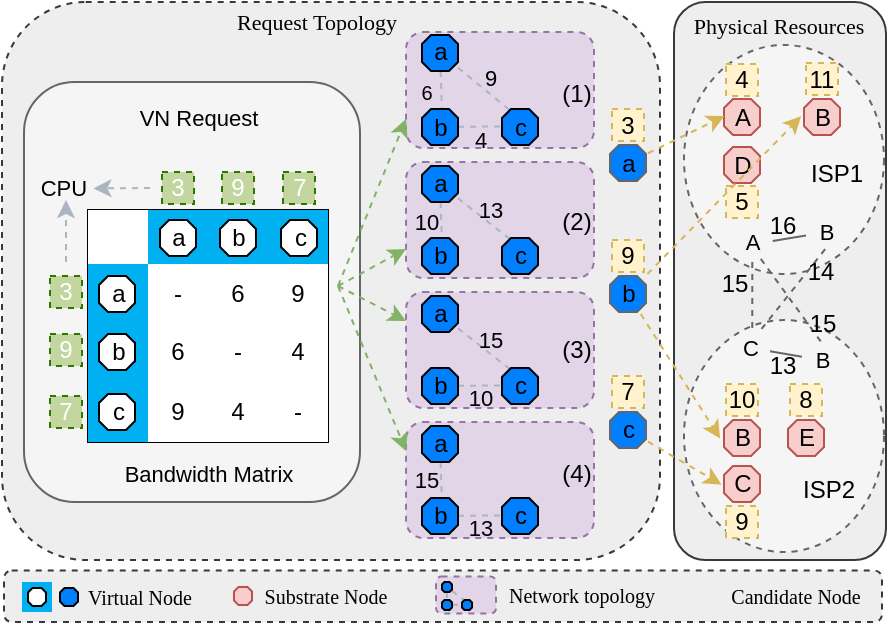 <mxfile>
    <diagram id="WJnVAwbH31ghWJ0-0Aa_" name="Page-1">
        <mxGraphModel dx="737" dy="399" grid="1" gridSize="10" guides="1" tooltips="1" connect="1" arrows="1" fold="1" page="1" pageScale="1" pageWidth="444" pageHeight="312" math="0" shadow="0">
            <root>
                <mxCell id="0"/>
                <mxCell id="1" parent="0"/>
                <mxCell id="98" value="" style="rounded=1;whiteSpace=wrap;html=1;fontFamily=Bahnschrift;fontSize=10;fillColor=#eeeeee;dashed=1;strokeColor=#36393d;" parent="1" vertex="1">
                    <mxGeometry x="2" y="285.24" width="439" height="25.76" as="geometry"/>
                </mxCell>
                <mxCell id="XAXn_dpVB3Lyqn0WU6YM-5" value="" style="rounded=1;whiteSpace=wrap;html=1;sketch=0;fontFamily=Helvetica;fontSize=11;fillColor=#eeeeee;strokeColor=#36393d;shadow=0;glass=0;" parent="1" vertex="1">
                    <mxGeometry x="337" y="1" width="106" height="279" as="geometry"/>
                </mxCell>
                <mxCell id="XAXn_dpVB3Lyqn0WU6YM-4" value="" style="ellipse;whiteSpace=wrap;html=1;rounded=0;dashed=1;sketch=0;fontFamily=Helvetica;fontSize=11;strokeColor=#666666;strokeWidth=1;fillColor=#f5f5f5;fontColor=#333333;" parent="1" vertex="1">
                    <mxGeometry x="342" y="160" width="100" height="116" as="geometry"/>
                </mxCell>
                <mxCell id="CqRwOnlm2M2Rv3KDCL8K-269" value="" style="rounded=1;whiteSpace=wrap;html=1;sketch=0;fontFamily=Helvetica;fontSize=11;dashed=1;fillColor=#eeeeee;strokeColor=#36393d;" parent="1" vertex="1">
                    <mxGeometry x="1" y="1" width="329" height="279" as="geometry"/>
                </mxCell>
                <mxCell id="43" value="" style="rounded=1;whiteSpace=wrap;html=1;dashed=1;fillColor=#e1d5e7;strokeColor=#9673a6;" parent="1" vertex="1">
                    <mxGeometry x="203" y="211" width="94" height="58" as="geometry"/>
                </mxCell>
                <mxCell id="42" value="" style="rounded=1;whiteSpace=wrap;html=1;dashed=1;fillColor=#e1d5e7;strokeColor=#9673a6;" parent="1" vertex="1">
                    <mxGeometry x="203" y="146" width="94" height="58" as="geometry"/>
                </mxCell>
                <mxCell id="41" value="" style="rounded=1;whiteSpace=wrap;html=1;dashed=1;fillColor=#e1d5e7;strokeColor=#9673a6;" parent="1" vertex="1">
                    <mxGeometry x="203" y="81" width="94" height="58" as="geometry"/>
                </mxCell>
                <mxCell id="CqRwOnlm2M2Rv3KDCL8K-288" value="" style="rounded=1;whiteSpace=wrap;html=1;sketch=0;fontFamily=Helvetica;fontSize=11;fillColor=#f5f5f5;strokeColor=#666666;fontColor=#333333;" parent="1" vertex="1">
                    <mxGeometry x="12" y="41" width="168" height="210" as="geometry"/>
                </mxCell>
                <mxCell id="35" value="" style="rounded=1;whiteSpace=wrap;html=1;dashed=1;fillColor=#e1d5e7;strokeColor=#9673a6;" parent="1" vertex="1">
                    <mxGeometry x="203" y="16" width="94" height="58" as="geometry"/>
                </mxCell>
                <mxCell id="CqRwOnlm2M2Rv3KDCL8K-53" value="" style="shape=table;whiteSpace=wrap;startSize=0;container=1;collapsible=0;childLayout=tableLayout;html=1;" parent="1" vertex="1">
                    <mxGeometry x="44" y="105" width="120" height="116" as="geometry"/>
                </mxCell>
                <mxCell id="CqRwOnlm2M2Rv3KDCL8K-89" style="shape=tableRow;horizontal=0;startSize=0;swimlaneHead=0;swimlaneBody=0;top=0;left=0;bottom=0;right=0;collapsible=0;dropTarget=0;fillColor=none;points=[[0,0.5],[1,0.5]];portConstraint=eastwest;" parent="CqRwOnlm2M2Rv3KDCL8K-53" vertex="1">
                    <mxGeometry width="120" height="27" as="geometry"/>
                </mxCell>
                <mxCell id="CqRwOnlm2M2Rv3KDCL8K-90" style="shape=partialRectangle;html=1;whiteSpace=wrap;connectable=0;top=0;left=0;bottom=0;right=0;overflow=hidden;" parent="CqRwOnlm2M2Rv3KDCL8K-89" vertex="1">
                    <mxGeometry width="30" height="27" as="geometry">
                        <mxRectangle width="30" height="27" as="alternateBounds"/>
                    </mxGeometry>
                </mxCell>
                <mxCell id="CqRwOnlm2M2Rv3KDCL8K-91" value="a" style="shape=partialRectangle;html=1;whiteSpace=wrap;connectable=0;top=0;left=0;bottom=0;right=0;overflow=hidden;fillColor=#00B0F0;strokeColor=#006EAF;fontColor=#ffffff;" parent="CqRwOnlm2M2Rv3KDCL8K-89" vertex="1">
                    <mxGeometry x="30" width="30" height="27" as="geometry">
                        <mxRectangle width="30" height="27" as="alternateBounds"/>
                    </mxGeometry>
                </mxCell>
                <mxCell id="CqRwOnlm2M2Rv3KDCL8K-92" value="b" style="shape=partialRectangle;html=1;whiteSpace=wrap;connectable=0;top=0;left=0;bottom=0;right=0;overflow=hidden;fillColor=#00B0F0;strokeColor=#006EAF;fontColor=#ffffff;" parent="CqRwOnlm2M2Rv3KDCL8K-89" vertex="1">
                    <mxGeometry x="60" width="30" height="27" as="geometry">
                        <mxRectangle width="30" height="27" as="alternateBounds"/>
                    </mxGeometry>
                </mxCell>
                <mxCell id="CqRwOnlm2M2Rv3KDCL8K-93" value="c" style="shape=partialRectangle;html=1;whiteSpace=wrap;connectable=0;top=0;left=0;bottom=0;right=0;overflow=hidden;fillColor=#00B0F0;strokeColor=#006EAF;fontColor=#ffffff;" parent="CqRwOnlm2M2Rv3KDCL8K-89" vertex="1">
                    <mxGeometry x="90" width="30" height="27" as="geometry">
                        <mxRectangle width="30" height="27" as="alternateBounds"/>
                    </mxGeometry>
                </mxCell>
                <mxCell id="CqRwOnlm2M2Rv3KDCL8K-54" value="" style="shape=tableRow;horizontal=0;startSize=0;swimlaneHead=0;swimlaneBody=0;top=0;left=0;bottom=0;right=0;collapsible=0;dropTarget=0;fillColor=none;points=[[0,0.5],[1,0.5]];portConstraint=eastwest;" parent="CqRwOnlm2M2Rv3KDCL8K-53" vertex="1">
                    <mxGeometry y="27" width="120" height="29" as="geometry"/>
                </mxCell>
                <mxCell id="CqRwOnlm2M2Rv3KDCL8K-55" value="a" style="shape=partialRectangle;html=1;whiteSpace=wrap;connectable=0;top=0;left=0;bottom=0;right=0;overflow=hidden;fillColor=#00B0F0;strokeColor=#36393d;" parent="CqRwOnlm2M2Rv3KDCL8K-54" vertex="1">
                    <mxGeometry width="30" height="29" as="geometry">
                        <mxRectangle width="30" height="29" as="alternateBounds"/>
                    </mxGeometry>
                </mxCell>
                <mxCell id="CqRwOnlm2M2Rv3KDCL8K-56" value="-" style="shape=partialRectangle;html=1;whiteSpace=wrap;connectable=0;top=0;left=0;bottom=0;right=0;overflow=hidden;" parent="CqRwOnlm2M2Rv3KDCL8K-54" vertex="1">
                    <mxGeometry x="30" width="30" height="29" as="geometry">
                        <mxRectangle width="30" height="29" as="alternateBounds"/>
                    </mxGeometry>
                </mxCell>
                <mxCell id="CqRwOnlm2M2Rv3KDCL8K-66" value="6" style="shape=partialRectangle;html=1;whiteSpace=wrap;connectable=0;top=0;left=0;bottom=0;right=0;overflow=hidden;" parent="CqRwOnlm2M2Rv3KDCL8K-54" vertex="1">
                    <mxGeometry x="60" width="30" height="29" as="geometry">
                        <mxRectangle width="30" height="29" as="alternateBounds"/>
                    </mxGeometry>
                </mxCell>
                <mxCell id="CqRwOnlm2M2Rv3KDCL8K-69" value="9" style="shape=partialRectangle;html=1;whiteSpace=wrap;connectable=0;top=0;left=0;bottom=0;right=0;overflow=hidden;" parent="CqRwOnlm2M2Rv3KDCL8K-54" vertex="1">
                    <mxGeometry x="90" width="30" height="29" as="geometry">
                        <mxRectangle width="30" height="29" as="alternateBounds"/>
                    </mxGeometry>
                </mxCell>
                <mxCell id="CqRwOnlm2M2Rv3KDCL8K-58" value="" style="shape=tableRow;horizontal=0;startSize=0;swimlaneHead=0;swimlaneBody=0;top=0;left=0;bottom=0;right=0;collapsible=0;dropTarget=0;fillColor=none;points=[[0,0.5],[1,0.5]];portConstraint=eastwest;" parent="CqRwOnlm2M2Rv3KDCL8K-53" vertex="1">
                    <mxGeometry y="56" width="120" height="30" as="geometry"/>
                </mxCell>
                <mxCell id="CqRwOnlm2M2Rv3KDCL8K-59" value="b" style="shape=partialRectangle;html=1;whiteSpace=wrap;connectable=0;top=0;left=0;bottom=0;right=0;overflow=hidden;fillColor=#00B0F0;strokeColor=#36393d;" parent="CqRwOnlm2M2Rv3KDCL8K-58" vertex="1">
                    <mxGeometry width="30" height="30" as="geometry">
                        <mxRectangle width="30" height="30" as="alternateBounds"/>
                    </mxGeometry>
                </mxCell>
                <mxCell id="CqRwOnlm2M2Rv3KDCL8K-60" value="6" style="shape=partialRectangle;html=1;whiteSpace=wrap;connectable=0;top=0;left=0;bottom=0;right=0;overflow=hidden;" parent="CqRwOnlm2M2Rv3KDCL8K-58" vertex="1">
                    <mxGeometry x="30" width="30" height="30" as="geometry">
                        <mxRectangle width="30" height="30" as="alternateBounds"/>
                    </mxGeometry>
                </mxCell>
                <mxCell id="CqRwOnlm2M2Rv3KDCL8K-67" value="-" style="shape=partialRectangle;html=1;whiteSpace=wrap;connectable=0;top=0;left=0;bottom=0;right=0;overflow=hidden;" parent="CqRwOnlm2M2Rv3KDCL8K-58" vertex="1">
                    <mxGeometry x="60" width="30" height="30" as="geometry">
                        <mxRectangle width="30" height="30" as="alternateBounds"/>
                    </mxGeometry>
                </mxCell>
                <mxCell id="CqRwOnlm2M2Rv3KDCL8K-70" value="4" style="shape=partialRectangle;html=1;whiteSpace=wrap;connectable=0;top=0;left=0;bottom=0;right=0;overflow=hidden;" parent="CqRwOnlm2M2Rv3KDCL8K-58" vertex="1">
                    <mxGeometry x="90" width="30" height="30" as="geometry">
                        <mxRectangle width="30" height="30" as="alternateBounds"/>
                    </mxGeometry>
                </mxCell>
                <mxCell id="CqRwOnlm2M2Rv3KDCL8K-75" style="shape=tableRow;horizontal=0;startSize=0;swimlaneHead=0;swimlaneBody=0;top=0;left=0;bottom=0;right=0;collapsible=0;dropTarget=0;fillColor=none;points=[[0,0.5],[1,0.5]];portConstraint=eastwest;" parent="CqRwOnlm2M2Rv3KDCL8K-53" vertex="1">
                    <mxGeometry y="86" width="120" height="30" as="geometry"/>
                </mxCell>
                <mxCell id="CqRwOnlm2M2Rv3KDCL8K-76" value="c" style="shape=partialRectangle;html=1;whiteSpace=wrap;connectable=0;top=0;left=0;bottom=0;right=0;overflow=hidden;fillColor=#00B0F0;strokeColor=#36393d;" parent="CqRwOnlm2M2Rv3KDCL8K-75" vertex="1">
                    <mxGeometry width="30" height="30" as="geometry">
                        <mxRectangle width="30" height="30" as="alternateBounds"/>
                    </mxGeometry>
                </mxCell>
                <mxCell id="CqRwOnlm2M2Rv3KDCL8K-77" value="9" style="shape=partialRectangle;html=1;whiteSpace=wrap;connectable=0;top=0;left=0;bottom=0;right=0;overflow=hidden;pointerEvents=1;" parent="CqRwOnlm2M2Rv3KDCL8K-75" vertex="1">
                    <mxGeometry x="30" width="30" height="30" as="geometry">
                        <mxRectangle width="30" height="30" as="alternateBounds"/>
                    </mxGeometry>
                </mxCell>
                <mxCell id="CqRwOnlm2M2Rv3KDCL8K-78" value="4" style="shape=partialRectangle;html=1;whiteSpace=wrap;connectable=0;top=0;left=0;bottom=0;right=0;overflow=hidden;" parent="CqRwOnlm2M2Rv3KDCL8K-75" vertex="1">
                    <mxGeometry x="60" width="30" height="30" as="geometry">
                        <mxRectangle width="30" height="30" as="alternateBounds"/>
                    </mxGeometry>
                </mxCell>
                <mxCell id="CqRwOnlm2M2Rv3KDCL8K-79" value="-" style="shape=partialRectangle;html=1;whiteSpace=wrap;connectable=0;top=0;left=0;bottom=0;right=0;overflow=hidden;" parent="CqRwOnlm2M2Rv3KDCL8K-75" vertex="1">
                    <mxGeometry x="90" width="30" height="30" as="geometry">
                        <mxRectangle width="30" height="30" as="alternateBounds"/>
                    </mxGeometry>
                </mxCell>
                <mxCell id="CqRwOnlm2M2Rv3KDCL8K-107" value="" style="endArrow=classic;html=1;sketch=0;rounded=1;strokeColor=#82b366;dashed=1;fillColor=#d5e8d4;entryX=0;entryY=0.75;entryDx=0;entryDy=0;" parent="1" target="35" edge="1">
                    <mxGeometry width="50" height="50" relative="1" as="geometry">
                        <mxPoint x="169" y="143" as="sourcePoint"/>
                        <mxPoint x="198" y="62.5" as="targetPoint"/>
                    </mxGeometry>
                </mxCell>
                <mxCell id="CqRwOnlm2M2Rv3KDCL8K-108" value="" style="endArrow=classic;html=1;sketch=0;rounded=1;strokeColor=#82b366;dashed=1;fillColor=#d5e8d4;entryX=0;entryY=0.25;entryDx=0;entryDy=0;" parent="1" target="42" edge="1">
                    <mxGeometry width="50" height="50" relative="1" as="geometry">
                        <mxPoint x="169" y="143" as="sourcePoint"/>
                        <mxPoint x="198" y="163.5" as="targetPoint"/>
                    </mxGeometry>
                </mxCell>
                <mxCell id="CqRwOnlm2M2Rv3KDCL8K-109" value="" style="endArrow=classic;html=1;sketch=0;rounded=1;strokeColor=#82b366;dashed=1;fillColor=#d5e8d4;entryX=0;entryY=0.25;entryDx=0;entryDy=0;" parent="1" target="43" edge="1">
                    <mxGeometry width="50" height="50" relative="1" as="geometry">
                        <mxPoint x="169" y="143" as="sourcePoint"/>
                        <mxPoint x="203" y="228.5" as="targetPoint"/>
                    </mxGeometry>
                </mxCell>
                <mxCell id="CqRwOnlm2M2Rv3KDCL8K-128" style="edgeStyle=none;rounded=1;sketch=0;orthogonalLoop=1;jettySize=auto;html=1;strokeColor=#ACB5C2;dashed=1;endArrow=none;endFill=0;" parent="1" source="CqRwOnlm2M2Rv3KDCL8K-110" edge="1">
                    <mxGeometry relative="1" as="geometry">
                        <mxPoint x="221" y="55.5" as="targetPoint"/>
                    </mxGeometry>
                </mxCell>
                <mxCell id="CqRwOnlm2M2Rv3KDCL8K-131" style="edgeStyle=none;rounded=1;sketch=0;orthogonalLoop=1;jettySize=auto;html=1;entryX=0.197;entryY=0.014;entryDx=0;entryDy=0;entryPerimeter=0;dashed=1;endArrow=none;endFill=0;strokeColor=#ACB5C2;" parent="1" source="CqRwOnlm2M2Rv3KDCL8K-110" target="CqRwOnlm2M2Rv3KDCL8K-111" edge="1">
                    <mxGeometry relative="1" as="geometry"/>
                </mxCell>
                <mxCell id="CqRwOnlm2M2Rv3KDCL8K-110" value="" style="verticalLabelPosition=bottom;verticalAlign=top;html=1;shape=mxgraph.basic.polygon;polyCoords=[[0.25,0],[0.75,0],[1,0.25],[1,0.75],[0.75,1],[0.25,1],[0,0.75],[0,0.25]];polyline=0;rounded=0;sketch=0;strokeWidth=1;gradientColor=none;fillColor=#007FFF;" parent="1" vertex="1">
                    <mxGeometry x="211" y="17.5" width="18" height="18" as="geometry"/>
                </mxCell>
                <mxCell id="CqRwOnlm2M2Rv3KDCL8K-111" value="" style="verticalLabelPosition=bottom;verticalAlign=top;html=1;shape=mxgraph.basic.polygon;polyCoords=[[0.25,0],[0.75,0],[1,0.25],[1,0.75],[0.75,1],[0.25,1],[0,0.75],[0,0.25]];polyline=0;rounded=0;sketch=0;strokeWidth=1;gradientColor=none;fillColor=#007FFF;" parent="1" vertex="1">
                    <mxGeometry x="251" y="54.5" width="18" height="18" as="geometry"/>
                </mxCell>
                <mxCell id="CqRwOnlm2M2Rv3KDCL8K-129" style="edgeStyle=none;rounded=1;sketch=0;orthogonalLoop=1;jettySize=auto;html=1;entryX=-0.011;entryY=0.483;entryDx=0;entryDy=0;entryPerimeter=0;dashed=1;endArrow=none;endFill=0;strokeColor=#ACB5C2;" parent="1" source="CqRwOnlm2M2Rv3KDCL8K-112" target="CqRwOnlm2M2Rv3KDCL8K-111" edge="1">
                    <mxGeometry relative="1" as="geometry"/>
                </mxCell>
                <mxCell id="CqRwOnlm2M2Rv3KDCL8K-112" value="" style="verticalLabelPosition=bottom;verticalAlign=top;html=1;shape=mxgraph.basic.polygon;polyCoords=[[0.25,0],[0.75,0],[1,0.25],[1,0.75],[0.75,1],[0.25,1],[0,0.75],[0,0.25]];polyline=0;rounded=0;sketch=0;strokeWidth=1;gradientColor=none;fillColor=#007FFF;" parent="1" vertex="1">
                    <mxGeometry x="211" y="54.5" width="18" height="18" as="geometry"/>
                </mxCell>
                <mxCell id="CqRwOnlm2M2Rv3KDCL8K-142" value="" style="endArrow=classic;html=1;sketch=0;rounded=1;strokeColor=#82b366;dashed=1;fillColor=#d5e8d4;entryX=0;entryY=0.75;entryDx=0;entryDy=0;" parent="1" target="41" edge="1">
                    <mxGeometry width="50" height="50" relative="1" as="geometry">
                        <mxPoint x="169" y="143" as="sourcePoint"/>
                        <mxPoint x="198" y="127.5" as="targetPoint"/>
                    </mxGeometry>
                </mxCell>
                <mxCell id="CqRwOnlm2M2Rv3KDCL8K-143" value="(1)" style="text;html=1;align=center;verticalAlign=middle;resizable=0;points=[];autosize=1;strokeColor=none;fillColor=none;" parent="1" vertex="1">
                    <mxGeometry x="273" y="37" width="30" height="20" as="geometry"/>
                </mxCell>
                <mxCell id="CqRwOnlm2M2Rv3KDCL8K-144" value="(2)" style="text;html=1;align=center;verticalAlign=middle;resizable=0;points=[];autosize=1;strokeColor=none;fillColor=none;" parent="1" vertex="1">
                    <mxGeometry x="273" y="101" width="30" height="20" as="geometry"/>
                </mxCell>
                <mxCell id="CqRwOnlm2M2Rv3KDCL8K-145" value="(3)" style="text;html=1;align=center;verticalAlign=middle;resizable=0;points=[];autosize=1;strokeColor=none;fillColor=none;" parent="1" vertex="1">
                    <mxGeometry x="273" y="165" width="30" height="20" as="geometry"/>
                </mxCell>
                <mxCell id="CqRwOnlm2M2Rv3KDCL8K-146" value="(4)" style="text;html=1;align=center;verticalAlign=middle;resizable=0;points=[];autosize=1;strokeColor=none;fillColor=none;" parent="1" vertex="1">
                    <mxGeometry x="273" y="227" width="30" height="20" as="geometry"/>
                </mxCell>
                <mxCell id="CqRwOnlm2M2Rv3KDCL8K-147" value="a" style="text;html=1;align=center;verticalAlign=middle;resizable=0;points=[];autosize=1;strokeColor=none;fillColor=none;strokeWidth=1;" parent="1" vertex="1">
                    <mxGeometry x="210" y="16" width="20" height="20" as="geometry"/>
                </mxCell>
                <mxCell id="CqRwOnlm2M2Rv3KDCL8K-161" value="9" style="text;html=1;align=center;verticalAlign=middle;resizable=0;points=[];autosize=1;strokeColor=none;fillColor=none;fontSize=11;fontFamily=Helvetica;" parent="1" vertex="1">
                    <mxGeometry x="235" y="28.5" width="20" height="20" as="geometry"/>
                </mxCell>
                <mxCell id="CqRwOnlm2M2Rv3KDCL8K-162" value="4" style="text;html=1;align=center;verticalAlign=middle;resizable=0;points=[];autosize=1;strokeColor=none;fillColor=none;fontSize=11;fontFamily=Helvetica;" parent="1" vertex="1">
                    <mxGeometry x="230" y="59.5" width="20" height="20" as="geometry"/>
                </mxCell>
                <mxCell id="CqRwOnlm2M2Rv3KDCL8K-223" style="edgeStyle=none;rounded=1;sketch=0;orthogonalLoop=1;jettySize=auto;html=1;strokeColor=#ACB5C2;dashed=1;endArrow=none;endFill=0;" parent="1" source="CqRwOnlm2M2Rv3KDCL8K-225" edge="1">
                    <mxGeometry relative="1" as="geometry">
                        <mxPoint x="221" y="122" as="targetPoint"/>
                    </mxGeometry>
                </mxCell>
                <mxCell id="CqRwOnlm2M2Rv3KDCL8K-224" style="edgeStyle=none;rounded=1;sketch=0;orthogonalLoop=1;jettySize=auto;html=1;entryX=0.197;entryY=0.014;entryDx=0;entryDy=0;entryPerimeter=0;dashed=1;endArrow=none;endFill=0;strokeColor=#ACB5C2;" parent="1" source="CqRwOnlm2M2Rv3KDCL8K-225" target="CqRwOnlm2M2Rv3KDCL8K-226" edge="1">
                    <mxGeometry relative="1" as="geometry"/>
                </mxCell>
                <mxCell id="CqRwOnlm2M2Rv3KDCL8K-225" value="" style="verticalLabelPosition=bottom;verticalAlign=top;html=1;shape=mxgraph.basic.polygon;polyCoords=[[0.25,0],[0.75,0],[1,0.25],[1,0.75],[0.75,1],[0.25,1],[0,0.75],[0,0.25]];polyline=0;rounded=0;sketch=0;strokeWidth=1;gradientColor=none;fillColor=#007FFF;" parent="1" vertex="1">
                    <mxGeometry x="211" y="83" width="18" height="18" as="geometry"/>
                </mxCell>
                <mxCell id="CqRwOnlm2M2Rv3KDCL8K-226" value="" style="verticalLabelPosition=bottom;verticalAlign=top;html=1;shape=mxgraph.basic.polygon;polyCoords=[[0.25,0],[0.75,0],[1,0.25],[1,0.75],[0.75,1],[0.25,1],[0,0.75],[0,0.25]];polyline=0;rounded=0;sketch=0;strokeWidth=1;gradientColor=none;fillColor=#007FFF;" parent="1" vertex="1">
                    <mxGeometry x="251" y="119" width="18" height="18" as="geometry"/>
                </mxCell>
                <mxCell id="CqRwOnlm2M2Rv3KDCL8K-228" value="" style="verticalLabelPosition=bottom;verticalAlign=top;html=1;shape=mxgraph.basic.polygon;polyCoords=[[0.25,0],[0.75,0],[1,0.25],[1,0.75],[0.75,1],[0.25,1],[0,0.75],[0,0.25]];polyline=0;rounded=0;sketch=0;strokeWidth=1;gradientColor=none;fillColor=#007FFF;" parent="1" vertex="1">
                    <mxGeometry x="211" y="119" width="18" height="18" as="geometry"/>
                </mxCell>
                <mxCell id="CqRwOnlm2M2Rv3KDCL8K-230" value="c" style="text;html=1;align=center;verticalAlign=middle;resizable=0;points=[];autosize=1;strokeColor=none;fillColor=none;" parent="1" vertex="1">
                    <mxGeometry x="250" y="53.5" width="20" height="20" as="geometry"/>
                </mxCell>
                <mxCell id="CqRwOnlm2M2Rv3KDCL8K-231" value="b" style="text;html=1;align=center;verticalAlign=middle;resizable=0;points=[];autosize=1;strokeColor=none;fillColor=none;" parent="1" vertex="1">
                    <mxGeometry x="210" y="53.5" width="20" height="20" as="geometry"/>
                </mxCell>
                <mxCell id="CqRwOnlm2M2Rv3KDCL8K-233" value="13" style="text;html=1;align=center;verticalAlign=middle;resizable=0;points=[];autosize=1;strokeColor=none;fillColor=none;fontSize=11;fontFamily=Helvetica;" parent="1" vertex="1">
                    <mxGeometry x="230" y="95" width="30" height="20" as="geometry"/>
                </mxCell>
                <mxCell id="CqRwOnlm2M2Rv3KDCL8K-236" style="edgeStyle=none;rounded=1;sketch=0;orthogonalLoop=1;jettySize=auto;html=1;entryX=0.197;entryY=0.014;entryDx=0;entryDy=0;entryPerimeter=0;dashed=1;endArrow=none;endFill=0;strokeColor=#ACB5C2;" parent="1" source="CqRwOnlm2M2Rv3KDCL8K-237" target="CqRwOnlm2M2Rv3KDCL8K-238" edge="1">
                    <mxGeometry relative="1" as="geometry"/>
                </mxCell>
                <mxCell id="CqRwOnlm2M2Rv3KDCL8K-237" value="" style="verticalLabelPosition=bottom;verticalAlign=top;html=1;shape=mxgraph.basic.polygon;polyCoords=[[0.25,0],[0.75,0],[1,0.25],[1,0.75],[0.75,1],[0.25,1],[0,0.75],[0,0.25]];polyline=0;rounded=0;sketch=0;strokeWidth=1;gradientColor=none;fillColor=#007FFF;" parent="1" vertex="1">
                    <mxGeometry x="211" y="148" width="18" height="18" as="geometry"/>
                </mxCell>
                <mxCell id="CqRwOnlm2M2Rv3KDCL8K-238" value="" style="verticalLabelPosition=bottom;verticalAlign=top;html=1;shape=mxgraph.basic.polygon;polyCoords=[[0.25,0],[0.75,0],[1,0.25],[1,0.75],[0.75,1],[0.25,1],[0,0.75],[0,0.25]];polyline=0;rounded=0;sketch=0;strokeWidth=1;gradientColor=none;fillColor=#007FFF;" parent="1" vertex="1">
                    <mxGeometry x="251" y="184" width="18" height="18" as="geometry"/>
                </mxCell>
                <mxCell id="CqRwOnlm2M2Rv3KDCL8K-239" style="edgeStyle=none;rounded=1;sketch=0;orthogonalLoop=1;jettySize=auto;html=1;entryX=-0.011;entryY=0.483;entryDx=0;entryDy=0;entryPerimeter=0;dashed=1;endArrow=none;endFill=0;strokeColor=#ACB5C2;" parent="1" source="CqRwOnlm2M2Rv3KDCL8K-240" target="CqRwOnlm2M2Rv3KDCL8K-238" edge="1">
                    <mxGeometry relative="1" as="geometry"/>
                </mxCell>
                <mxCell id="CqRwOnlm2M2Rv3KDCL8K-240" value="" style="verticalLabelPosition=bottom;verticalAlign=top;html=1;shape=mxgraph.basic.polygon;polyCoords=[[0.25,0],[0.75,0],[1,0.25],[1,0.75],[0.75,1],[0.25,1],[0,0.75],[0,0.25]];polyline=0;rounded=0;sketch=0;strokeWidth=1;gradientColor=none;fillColor=#007FFF;" parent="1" vertex="1">
                    <mxGeometry x="211" y="184" width="18" height="18" as="geometry"/>
                </mxCell>
                <mxCell id="CqRwOnlm2M2Rv3KDCL8K-245" value="15" style="text;html=1;align=center;verticalAlign=middle;resizable=0;points=[];autosize=1;strokeColor=none;fillColor=none;fontSize=11;fontFamily=Helvetica;" parent="1" vertex="1">
                    <mxGeometry x="230" y="160" width="30" height="20" as="geometry"/>
                </mxCell>
                <mxCell id="CqRwOnlm2M2Rv3KDCL8K-246" value="10" style="text;html=1;align=center;verticalAlign=middle;resizable=0;points=[];autosize=1;strokeColor=none;fillColor=none;fontSize=11;fontFamily=Helvetica;" parent="1" vertex="1">
                    <mxGeometry x="225" y="189" width="30" height="20" as="geometry"/>
                </mxCell>
                <mxCell id="CqRwOnlm2M2Rv3KDCL8K-247" style="edgeStyle=none;rounded=1;sketch=0;orthogonalLoop=1;jettySize=auto;html=1;strokeColor=#ACB5C2;dashed=1;endArrow=none;endFill=0;" parent="1" source="CqRwOnlm2M2Rv3KDCL8K-249" edge="1">
                    <mxGeometry relative="1" as="geometry">
                        <mxPoint x="221" y="252.0" as="targetPoint"/>
                    </mxGeometry>
                </mxCell>
                <mxCell id="CqRwOnlm2M2Rv3KDCL8K-249" value="" style="verticalLabelPosition=bottom;verticalAlign=top;html=1;shape=mxgraph.basic.polygon;polyCoords=[[0.25,0],[0.75,0],[1,0.25],[1,0.75],[0.75,1],[0.25,1],[0,0.75],[0,0.25]];polyline=0;rounded=0;sketch=0;strokeWidth=1;gradientColor=none;fillColor=#007FFF;" parent="1" vertex="1">
                    <mxGeometry x="211" y="213" width="18" height="18" as="geometry"/>
                </mxCell>
                <mxCell id="CqRwOnlm2M2Rv3KDCL8K-250" value="" style="verticalLabelPosition=bottom;verticalAlign=top;html=1;shape=mxgraph.basic.polygon;polyCoords=[[0.25,0],[0.75,0],[1,0.25],[1,0.75],[0.75,1],[0.25,1],[0,0.75],[0,0.25]];polyline=0;rounded=0;sketch=0;strokeWidth=1;gradientColor=none;fillColor=#007FFF;" parent="1" vertex="1">
                    <mxGeometry x="251" y="249" width="18" height="18" as="geometry"/>
                </mxCell>
                <mxCell id="CqRwOnlm2M2Rv3KDCL8K-251" style="edgeStyle=none;rounded=1;sketch=0;orthogonalLoop=1;jettySize=auto;html=1;entryX=-0.011;entryY=0.483;entryDx=0;entryDy=0;entryPerimeter=0;dashed=1;endArrow=none;endFill=0;strokeColor=#ACB5C2;" parent="1" source="CqRwOnlm2M2Rv3KDCL8K-252" target="CqRwOnlm2M2Rv3KDCL8K-250" edge="1">
                    <mxGeometry relative="1" as="geometry"/>
                </mxCell>
                <mxCell id="CqRwOnlm2M2Rv3KDCL8K-252" value="" style="verticalLabelPosition=bottom;verticalAlign=top;html=1;shape=mxgraph.basic.polygon;polyCoords=[[0.25,0],[0.75,0],[1,0.25],[1,0.75],[0.75,1],[0.25,1],[0,0.75],[0,0.25]];polyline=0;rounded=0;sketch=0;strokeWidth=1;gradientColor=none;fillColor=#007FFF;" parent="1" vertex="1">
                    <mxGeometry x="211" y="249" width="18" height="18" as="geometry"/>
                </mxCell>
                <mxCell id="CqRwOnlm2M2Rv3KDCL8K-257" value="15" style="text;html=1;align=center;verticalAlign=middle;resizable=0;points=[];autosize=1;strokeColor=none;fillColor=none;fontSize=11;fontFamily=Helvetica;" parent="1" vertex="1">
                    <mxGeometry x="198" y="230" width="30" height="20" as="geometry"/>
                </mxCell>
                <mxCell id="CqRwOnlm2M2Rv3KDCL8K-258" value="13" style="text;html=1;align=center;verticalAlign=middle;resizable=0;points=[];autosize=1;strokeColor=none;fillColor=none;fontSize=11;fontFamily=Helvetica;" parent="1" vertex="1">
                    <mxGeometry x="225" y="254" width="30" height="20" as="geometry"/>
                </mxCell>
                <mxCell id="CqRwOnlm2M2Rv3KDCL8K-260" value="" style="verticalLabelPosition=bottom;verticalAlign=top;html=1;shape=mxgraph.basic.polygon;polyCoords=[[0.25,0],[0.75,0],[1,0.25],[1,0.75],[0.75,1],[0.25,1],[0,0.75],[0,0.25]];polyline=0;rounded=0;sketch=0;fillColor=#007FFF;gradientColor=none;strokeColor=#666666;" parent="1" vertex="1">
                    <mxGeometry x="305" y="72.5" width="18" height="18" as="geometry"/>
                </mxCell>
                <mxCell id="CqRwOnlm2M2Rv3KDCL8K-261" value="" style="verticalLabelPosition=bottom;verticalAlign=top;html=1;shape=mxgraph.basic.polygon;polyCoords=[[0.25,0],[0.75,0],[1,0.25],[1,0.75],[0.75,1],[0.25,1],[0,0.75],[0,0.25]];polyline=0;rounded=0;sketch=0;fillColor=#007FFF;gradientColor=none;strokeColor=#666666;" parent="1" vertex="1">
                    <mxGeometry x="305" y="138" width="18" height="18" as="geometry"/>
                </mxCell>
                <mxCell id="CqRwOnlm2M2Rv3KDCL8K-262" value="" style="verticalLabelPosition=bottom;verticalAlign=top;html=1;shape=mxgraph.basic.polygon;polyCoords=[[0.25,0],[0.75,0],[1,0.25],[1,0.75],[0.75,1],[0.25,1],[0,0.75],[0,0.25]];polyline=0;rounded=0;sketch=0;fillColor=#007FFF;gradientColor=none;strokeColor=#666666;" parent="1" vertex="1">
                    <mxGeometry x="305" y="206" width="18" height="18" as="geometry"/>
                </mxCell>
                <mxCell id="CqRwOnlm2M2Rv3KDCL8K-264" value="a" style="text;html=1;align=center;verticalAlign=middle;resizable=0;points=[];autosize=1;strokeColor=none;fillColor=none;" parent="1" vertex="1">
                    <mxGeometry x="304" y="71.5" width="20" height="20" as="geometry"/>
                </mxCell>
                <mxCell id="XAXn_dpVB3Lyqn0WU6YM-12" style="edgeStyle=none;rounded=0;orthogonalLoop=1;jettySize=auto;html=1;entryX=-0.012;entryY=0.514;entryDx=0;entryDy=0;entryPerimeter=0;dashed=1;fillColor=#fff2cc;strokeColor=#d6b656;" parent="1" source="CqRwOnlm2M2Rv3KDCL8K-265" target="CqRwOnlm2M2Rv3KDCL8K-326" edge="1">
                    <mxGeometry relative="1" as="geometry"/>
                </mxCell>
                <mxCell id="CqRwOnlm2M2Rv3KDCL8K-265" value="c" style="text;html=1;align=center;verticalAlign=middle;resizable=0;points=[];autosize=1;strokeColor=none;fillColor=none;" parent="1" vertex="1">
                    <mxGeometry x="304" y="205" width="20" height="20" as="geometry"/>
                </mxCell>
                <mxCell id="XAXn_dpVB3Lyqn0WU6YM-18" style="edgeStyle=none;rounded=0;orthogonalLoop=1;jettySize=auto;html=1;entryX=-0.046;entryY=0.515;entryDx=0;entryDy=0;entryPerimeter=0;endArrow=classic;endFill=1;fillColor=#fff2cc;strokeColor=#d6b656;dashed=1;" parent="1" source="CqRwOnlm2M2Rv3KDCL8K-266" target="CqRwOnlm2M2Rv3KDCL8K-322" edge="1">
                    <mxGeometry relative="1" as="geometry"/>
                </mxCell>
                <mxCell id="CqRwOnlm2M2Rv3KDCL8K-266" value="b" style="text;html=1;align=center;verticalAlign=middle;resizable=0;points=[];autosize=1;strokeColor=none;fillColor=none;" parent="1" vertex="1">
                    <mxGeometry x="304" y="137" width="20" height="20" as="geometry"/>
                </mxCell>
                <mxCell id="CqRwOnlm2M2Rv3KDCL8K-289" value="VN Request" style="text;html=1;align=center;verticalAlign=middle;resizable=0;points=[];autosize=1;strokeColor=none;fillColor=none;fontSize=11;fontFamily=Helvetica;" parent="1" vertex="1">
                    <mxGeometry x="59" y="48.5" width="80" height="20" as="geometry"/>
                </mxCell>
                <mxCell id="CqRwOnlm2M2Rv3KDCL8K-290" value="Bandwidth Matrix" style="text;html=1;align=center;verticalAlign=middle;resizable=0;points=[];autosize=1;strokeColor=none;fillColor=none;fontSize=11;fontFamily=Helvetica;" parent="1" vertex="1">
                    <mxGeometry x="48.5" y="227" width="110" height="20" as="geometry"/>
                </mxCell>
                <mxCell id="CqRwOnlm2M2Rv3KDCL8K-292" value="Request Topology" style="text;html=1;align=center;verticalAlign=middle;resizable=0;points=[];autosize=1;strokeColor=none;fillColor=none;fontSize=11;fontFamily=Bahnschrift;" parent="1" vertex="1">
                    <mxGeometry x="108" y="1" width="100" height="20" as="geometry"/>
                </mxCell>
                <mxCell id="CqRwOnlm2M2Rv3KDCL8K-293" value="CPU&amp;nbsp;" style="text;html=1;align=center;verticalAlign=middle;resizable=0;points=[];autosize=1;strokeColor=none;fillColor=none;fontSize=11;fontFamily=Helvetica;" parent="1" vertex="1">
                    <mxGeometry x="13" y="84" width="40" height="20" as="geometry"/>
                </mxCell>
                <mxCell id="CqRwOnlm2M2Rv3KDCL8K-294" value="" style="endArrow=classic;html=1;rounded=1;dashed=1;sketch=0;fontFamily=Helvetica;fontSize=11;strokeColor=#ACB5C2;" parent="1" edge="1">
                    <mxGeometry width="50" height="50" relative="1" as="geometry">
                        <mxPoint x="33" y="131" as="sourcePoint"/>
                        <mxPoint x="33" y="100" as="targetPoint"/>
                    </mxGeometry>
                </mxCell>
                <mxCell id="CqRwOnlm2M2Rv3KDCL8K-295" value="" style="endArrow=classic;html=1;rounded=1;dashed=1;sketch=0;fontFamily=Helvetica;fontSize=11;strokeColor=#ACB5C2;exitX=0;exitY=0.5;exitDx=0;exitDy=0;entryX=0.993;entryY=0.46;entryDx=0;entryDy=0;entryPerimeter=0;fillColor=#eeeeee;" parent="1" edge="1">
                    <mxGeometry width="50" height="50" relative="1" as="geometry">
                        <mxPoint x="75.0" y="94.0" as="sourcePoint"/>
                        <mxPoint x="46.72" y="94.2" as="targetPoint"/>
                    </mxGeometry>
                </mxCell>
                <mxCell id="CqRwOnlm2M2Rv3KDCL8K-296" value="10" style="text;html=1;align=center;verticalAlign=middle;resizable=0;points=[];autosize=1;strokeColor=none;fillColor=none;fontSize=11;fontFamily=Helvetica;" parent="1" vertex="1">
                    <mxGeometry x="198" y="101" width="30" height="20" as="geometry"/>
                </mxCell>
                <mxCell id="CqRwOnlm2M2Rv3KDCL8K-301" value="" style="ellipse;whiteSpace=wrap;html=1;rounded=0;dashed=1;sketch=0;fontFamily=Helvetica;fontSize=11;strokeColor=#666666;strokeWidth=1;fillColor=#f5f5f5;fontColor=#333333;" parent="1" vertex="1">
                    <mxGeometry x="342" y="22.5" width="100" height="114.5" as="geometry"/>
                </mxCell>
                <mxCell id="CqRwOnlm2M2Rv3KDCL8K-302" value="" style="shape=image;html=1;verticalAlign=top;verticalLabelPosition=bottom;labelBackgroundColor=#ffffff;imageAspect=0;aspect=fixed;image=https://cdn0.iconfinder.com/data/icons/phosphor-bold-vol-3-1/256/hexagon-duotone-128.png;rounded=0;dashed=1;sketch=0;fontFamily=Helvetica;fontSize=11;strokeColor=default;strokeWidth=1;fillColor=none;gradientColor=none;" parent="1" vertex="1">
                    <mxGeometry x="367" y="113" width="18" height="18" as="geometry"/>
                </mxCell>
                <mxCell id="CqRwOnlm2M2Rv3KDCL8K-303" value="" style="shape=image;html=1;verticalAlign=top;verticalLabelPosition=bottom;labelBackgroundColor=#ffffff;imageAspect=0;aspect=fixed;image=https://cdn0.iconfinder.com/data/icons/phosphor-bold-vol-3-1/256/hexagon-duotone-128.png;rounded=0;dashed=1;sketch=0;fontFamily=Helvetica;fontSize=11;strokeColor=default;strokeWidth=1;fillColor=none;gradientColor=none;" parent="1" vertex="1">
                    <mxGeometry x="404" y="107.5" width="17.5" height="17.5" as="geometry"/>
                </mxCell>
                <mxCell id="CqRwOnlm2M2Rv3KDCL8K-304" value="" style="shape=image;html=1;verticalAlign=top;verticalLabelPosition=bottom;labelBackgroundColor=#ffffff;imageAspect=0;aspect=fixed;image=https://cdn0.iconfinder.com/data/icons/phosphor-bold-vol-3-1/256/hexagon-duotone-128.png;rounded=0;dashed=1;sketch=0;fontFamily=Helvetica;fontSize=11;strokeColor=default;strokeWidth=1;fillColor=none;gradientColor=none;" parent="1" vertex="1">
                    <mxGeometry x="367" y="165" width="18" height="18" as="geometry"/>
                </mxCell>
                <mxCell id="CqRwOnlm2M2Rv3KDCL8K-305" value="" style="shape=image;html=1;verticalAlign=top;verticalLabelPosition=bottom;labelBackgroundColor=#ffffff;imageAspect=0;aspect=fixed;image=https://cdn0.iconfinder.com/data/icons/phosphor-bold-vol-3-1/256/hexagon-duotone-128.png;rounded=0;dashed=1;sketch=0;fontFamily=Helvetica;fontSize=11;strokeColor=default;strokeWidth=1;fillColor=none;gradientColor=none;" parent="1" vertex="1">
                    <mxGeometry x="402" y="171" width="18" height="18" as="geometry"/>
                </mxCell>
                <mxCell id="CqRwOnlm2M2Rv3KDCL8K-311" value="" style="verticalLabelPosition=bottom;verticalAlign=top;html=1;shape=mxgraph.basic.polygon;polyCoords=[[0.25,0],[0.75,0],[1,0.25],[1,0.75],[0.75,1],[0.25,1],[0,0.75],[0,0.25]];polyline=0;rounded=0;sketch=0;fillColor=#f8cecc;strokeColor=#b85450;" parent="1" vertex="1">
                    <mxGeometry x="362" y="49.5" width="18" height="18" as="geometry"/>
                </mxCell>
                <mxCell id="CqRwOnlm2M2Rv3KDCL8K-312" value="A" style="text;html=1;align=center;verticalAlign=middle;resizable=0;points=[];autosize=1;strokeColor=none;fillColor=none;" parent="1" vertex="1">
                    <mxGeometry x="361" y="48.5" width="20" height="20" as="geometry"/>
                </mxCell>
                <mxCell id="CqRwOnlm2M2Rv3KDCL8K-317" value="" style="verticalLabelPosition=bottom;verticalAlign=top;html=1;shape=mxgraph.basic.polygon;polyCoords=[[0.25,0],[0.75,0],[1,0.25],[1,0.75],[0.75,1],[0.25,1],[0,0.75],[0,0.25]];polyline=0;rounded=0;sketch=0;fillColor=#f8cecc;strokeColor=#b85450;" parent="1" vertex="1">
                    <mxGeometry x="402" y="49.5" width="18" height="18" as="geometry"/>
                </mxCell>
                <mxCell id="CqRwOnlm2M2Rv3KDCL8K-318" value="B" style="text;html=1;align=center;verticalAlign=middle;resizable=0;points=[];autosize=1;strokeColor=none;fillColor=none;" parent="1" vertex="1">
                    <mxGeometry x="401" y="48.5" width="20" height="20" as="geometry"/>
                </mxCell>
                <mxCell id="CqRwOnlm2M2Rv3KDCL8K-319" value="" style="verticalLabelPosition=bottom;verticalAlign=top;html=1;shape=mxgraph.basic.polygon;polyCoords=[[0.25,0],[0.75,0],[1,0.25],[1,0.75],[0.75,1],[0.25,1],[0,0.75],[0,0.25]];polyline=0;rounded=0;sketch=0;fillColor=#f8cecc;strokeColor=#b85450;" parent="1" vertex="1">
                    <mxGeometry x="362" y="73.5" width="18" height="18" as="geometry"/>
                </mxCell>
                <mxCell id="CqRwOnlm2M2Rv3KDCL8K-320" value="D" style="text;html=1;align=center;verticalAlign=middle;resizable=0;points=[];autosize=1;strokeColor=none;fillColor=none;" parent="1" vertex="1">
                    <mxGeometry x="361" y="72.5" width="20" height="20" as="geometry"/>
                </mxCell>
                <mxCell id="CqRwOnlm2M2Rv3KDCL8K-321" value="" style="verticalLabelPosition=bottom;verticalAlign=top;html=1;shape=mxgraph.basic.polygon;polyCoords=[[0.25,0],[0.75,0],[1,0.25],[1,0.75],[0.75,1],[0.25,1],[0,0.75],[0,0.25]];polyline=0;rounded=0;sketch=0;fillColor=#f8cecc;strokeColor=#b85450;" parent="1" vertex="1">
                    <mxGeometry x="362" y="210" width="18" height="18" as="geometry"/>
                </mxCell>
                <mxCell id="CqRwOnlm2M2Rv3KDCL8K-322" value="B" style="text;html=1;align=center;verticalAlign=middle;resizable=0;points=[];autosize=1;strokeColor=none;fillColor=none;" parent="1" vertex="1">
                    <mxGeometry x="361" y="209" width="20" height="20" as="geometry"/>
                </mxCell>
                <mxCell id="CqRwOnlm2M2Rv3KDCL8K-323" value="" style="verticalLabelPosition=bottom;verticalAlign=top;html=1;shape=mxgraph.basic.polygon;polyCoords=[[0.25,0],[0.75,0],[1,0.25],[1,0.75],[0.75,1],[0.25,1],[0,0.75],[0,0.25]];polyline=0;rounded=0;sketch=0;fillColor=#f8cecc;strokeColor=#b85450;" parent="1" vertex="1">
                    <mxGeometry x="394" y="210" width="18" height="18" as="geometry"/>
                </mxCell>
                <mxCell id="CqRwOnlm2M2Rv3KDCL8K-324" value="E" style="text;html=1;align=center;verticalAlign=middle;resizable=0;points=[];autosize=1;strokeColor=none;fillColor=none;" parent="1" vertex="1">
                    <mxGeometry x="393" y="209" width="20" height="20" as="geometry"/>
                </mxCell>
                <mxCell id="CqRwOnlm2M2Rv3KDCL8K-325" value="" style="verticalLabelPosition=bottom;verticalAlign=top;html=1;shape=mxgraph.basic.polygon;polyCoords=[[0.25,0],[0.75,0],[1,0.25],[1,0.75],[0.75,1],[0.25,1],[0,0.75],[0,0.25]];polyline=0;rounded=0;sketch=0;fillColor=#f8cecc;strokeColor=#b85450;" parent="1" vertex="1">
                    <mxGeometry x="362" y="233" width="18" height="18" as="geometry"/>
                </mxCell>
                <mxCell id="CqRwOnlm2M2Rv3KDCL8K-326" value="C" style="text;html=1;align=center;verticalAlign=middle;resizable=0;points=[];autosize=1;strokeColor=none;fillColor=none;" parent="1" vertex="1">
                    <mxGeometry x="361" y="232" width="20" height="20" as="geometry"/>
                </mxCell>
                <mxCell id="XAXn_dpVB3Lyqn0WU6YM-15" style="edgeStyle=none;rounded=0;orthogonalLoop=1;jettySize=auto;html=1;endArrow=none;endFill=0;fillColor=#f5f5f5;strokeColor=#666666;dashed=1;exitX=0.805;exitY=-0.052;exitDx=0;exitDy=0;exitPerimeter=0;entryX=0.557;entryY=0.058;entryDx=0;entryDy=0;entryPerimeter=0;" parent="1" source="XAXn_dpVB3Lyqn0WU6YM-19" target="CqRwOnlm2M2Rv3KDCL8K-329" edge="1">
                    <mxGeometry relative="1" as="geometry">
                        <mxPoint x="376" y="160" as="targetPoint"/>
                    </mxGeometry>
                </mxCell>
                <mxCell id="XAXn_dpVB3Lyqn0WU6YM-16" style="edgeStyle=none;rounded=0;orthogonalLoop=1;jettySize=auto;html=1;entryX=0.492;entryY=0.068;entryDx=0;entryDy=0;entryPerimeter=0;endArrow=none;endFill=0;fillColor=#f5f5f5;strokeColor=#666666;dashed=1;exitX=0.72;exitY=0.947;exitDx=0;exitDy=0;exitPerimeter=0;" parent="1" source="CqRwOnlm2M2Rv3KDCL8K-327" target="CqRwOnlm2M2Rv3KDCL8K-330" edge="1">
                    <mxGeometry relative="1" as="geometry"/>
                </mxCell>
                <mxCell id="CqRwOnlm2M2Rv3KDCL8K-327" value="A" style="text;html=1;align=center;verticalAlign=middle;resizable=0;points=[];autosize=1;strokeColor=none;fillColor=none;fontSize=11;fontFamily=Helvetica;" parent="1" vertex="1">
                    <mxGeometry x="366" y="110.5" width="20" height="20" as="geometry"/>
                </mxCell>
                <mxCell id="XAXn_dpVB3Lyqn0WU6YM-17" style="edgeStyle=none;rounded=0;orthogonalLoop=1;jettySize=auto;html=1;endArrow=none;endFill=0;fillColor=#f5f5f5;strokeColor=#666666;dashed=1;exitX=0.478;exitY=0.931;exitDx=0;exitDy=0;exitPerimeter=0;entryX=0.75;entryY=0.072;entryDx=0;entryDy=0;entryPerimeter=0;" parent="1" source="CqRwOnlm2M2Rv3KDCL8K-328" target="CqRwOnlm2M2Rv3KDCL8K-329" edge="1">
                    <mxGeometry relative="1" as="geometry">
                        <mxPoint x="376" y="160" as="targetPoint"/>
                    </mxGeometry>
                </mxCell>
                <mxCell id="CqRwOnlm2M2Rv3KDCL8K-328" value="B" style="text;html=1;align=center;verticalAlign=middle;resizable=0;points=[];autosize=1;strokeColor=none;fillColor=none;fontSize=11;fontFamily=Helvetica;" parent="1" vertex="1">
                    <mxGeometry x="403" y="106" width="20" height="20" as="geometry"/>
                </mxCell>
                <mxCell id="CqRwOnlm2M2Rv3KDCL8K-329" value="C" style="text;html=1;align=center;verticalAlign=middle;resizable=0;points=[];autosize=1;strokeColor=none;fillColor=none;fontSize=11;fontFamily=Helvetica;" parent="1" vertex="1">
                    <mxGeometry x="365" y="164" width="20" height="20" as="geometry"/>
                </mxCell>
                <mxCell id="CqRwOnlm2M2Rv3KDCL8K-330" value="B" style="text;html=1;align=center;verticalAlign=middle;resizable=0;points=[];autosize=1;strokeColor=none;fillColor=none;fontSize=11;fontFamily=Helvetica;" parent="1" vertex="1">
                    <mxGeometry x="401" y="170" width="20" height="20" as="geometry"/>
                </mxCell>
                <mxCell id="XAXn_dpVB3Lyqn0WU6YM-19" value="15" style="text;html=1;align=center;verticalAlign=middle;resizable=0;points=[];autosize=1;strokeColor=none;fillColor=none;" parent="1" vertex="1">
                    <mxGeometry x="352" y="132" width="30" height="20" as="geometry"/>
                </mxCell>
                <mxCell id="XAXn_dpVB3Lyqn0WU6YM-20" value="14" style="text;html=1;align=center;verticalAlign=middle;resizable=0;points=[];autosize=1;strokeColor=none;fillColor=none;" parent="1" vertex="1">
                    <mxGeometry x="395" y="126" width="30" height="20" as="geometry"/>
                </mxCell>
                <mxCell id="XAXn_dpVB3Lyqn0WU6YM-21" value="15" style="text;html=1;align=center;verticalAlign=middle;resizable=0;points=[];autosize=1;strokeColor=none;fillColor=none;" parent="1" vertex="1">
                    <mxGeometry x="396" y="152" width="30" height="20" as="geometry"/>
                </mxCell>
                <mxCell id="13" value="6" style="text;html=1;align=center;verticalAlign=middle;resizable=0;points=[];autosize=1;strokeColor=none;fillColor=none;fontSize=10;fontColor=#000000;" parent="1" vertex="1">
                    <mxGeometry x="203" y="35.5" width="20" height="20" as="geometry"/>
                </mxCell>
                <mxCell id="21" value="" style="verticalLabelPosition=bottom;verticalAlign=top;html=1;shape=mxgraph.basic.polygon;polyCoords=[[0.25,0],[0.75,0],[1,0.25],[1,0.75],[0.75,1],[0.25,1],[0,0.75],[0,0.25]];polyline=0;rounded=0;sketch=0;" parent="1" vertex="1">
                    <mxGeometry x="80" y="110" width="18" height="18" as="geometry"/>
                </mxCell>
                <mxCell id="23" value="" style="verticalLabelPosition=bottom;verticalAlign=top;html=1;shape=mxgraph.basic.polygon;polyCoords=[[0.25,0],[0.75,0],[1,0.25],[1,0.75],[0.75,1],[0.25,1],[0,0.75],[0,0.25]];polyline=0;rounded=0;sketch=0;" parent="1" vertex="1">
                    <mxGeometry x="49.5" y="197" width="18" height="18" as="geometry"/>
                </mxCell>
                <mxCell id="24" value="" style="verticalLabelPosition=bottom;verticalAlign=top;html=1;shape=mxgraph.basic.polygon;polyCoords=[[0.25,0],[0.75,0],[1,0.25],[1,0.75],[0.75,1],[0.25,1],[0,0.75],[0,0.25]];polyline=0;rounded=0;sketch=0;" parent="1" vertex="1">
                    <mxGeometry x="49.5" y="167" width="18" height="18" as="geometry"/>
                </mxCell>
                <mxCell id="25" value="" style="verticalLabelPosition=bottom;verticalAlign=top;html=1;shape=mxgraph.basic.polygon;polyCoords=[[0.25,0],[0.75,0],[1,0.25],[1,0.75],[0.75,1],[0.25,1],[0,0.75],[0,0.25]];polyline=0;rounded=0;sketch=0;" parent="1" vertex="1">
                    <mxGeometry x="49.5" y="138" width="18" height="18" as="geometry"/>
                </mxCell>
                <mxCell id="26" value="" style="verticalLabelPosition=bottom;verticalAlign=top;html=1;shape=mxgraph.basic.polygon;polyCoords=[[0.25,0],[0.75,0],[1,0.25],[1,0.75],[0.75,1],[0.25,1],[0,0.75],[0,0.25]];polyline=0;rounded=0;sketch=0;" parent="1" vertex="1">
                    <mxGeometry x="140.5" y="110" width="18" height="18" as="geometry"/>
                </mxCell>
                <mxCell id="27" value="" style="verticalLabelPosition=bottom;verticalAlign=top;html=1;shape=mxgraph.basic.polygon;polyCoords=[[0.25,0],[0.75,0],[1,0.25],[1,0.75],[0.75,1],[0.25,1],[0,0.75],[0,0.25]];polyline=0;rounded=0;sketch=0;" parent="1" vertex="1">
                    <mxGeometry x="110" y="110" width="18" height="18" as="geometry"/>
                </mxCell>
                <mxCell id="29" value="a" style="text;html=1;align=center;verticalAlign=middle;resizable=0;points=[];autosize=1;strokeColor=none;fillColor=none;strokeWidth=1;" parent="1" vertex="1">
                    <mxGeometry x="79" y="109" width="20" height="20" as="geometry"/>
                </mxCell>
                <mxCell id="30" value="b" style="text;html=1;align=center;verticalAlign=middle;resizable=0;points=[];autosize=1;strokeColor=none;fillColor=none;strokeWidth=1;" parent="1" vertex="1">
                    <mxGeometry x="109" y="109" width="20" height="20" as="geometry"/>
                </mxCell>
                <mxCell id="31" value="c" style="text;html=1;align=center;verticalAlign=middle;resizable=0;points=[];autosize=1;strokeColor=none;fillColor=none;strokeWidth=1;" parent="1" vertex="1">
                    <mxGeometry x="139.5" y="109" width="20" height="20" as="geometry"/>
                </mxCell>
                <mxCell id="32" value="a" style="text;html=1;align=center;verticalAlign=middle;resizable=0;points=[];autosize=1;strokeColor=none;fillColor=none;strokeWidth=1;" parent="1" vertex="1">
                    <mxGeometry x="48.5" y="137" width="20" height="20" as="geometry"/>
                </mxCell>
                <mxCell id="33" value="b" style="text;html=1;align=center;verticalAlign=middle;resizable=0;points=[];autosize=1;strokeColor=none;fillColor=none;strokeWidth=1;" parent="1" vertex="1">
                    <mxGeometry x="48.5" y="166" width="20" height="20" as="geometry"/>
                </mxCell>
                <mxCell id="34" value="c" style="text;html=1;align=center;verticalAlign=middle;resizable=0;points=[];autosize=1;strokeColor=none;fillColor=none;strokeWidth=1;" parent="1" vertex="1">
                    <mxGeometry x="48.5" y="196" width="20" height="20" as="geometry"/>
                </mxCell>
                <mxCell id="44" value="ISP1" style="text;html=1;align=center;verticalAlign=middle;resizable=0;points=[];autosize=1;strokeColor=none;fillColor=none;" parent="1" vertex="1">
                    <mxGeometry x="398" y="77" width="40" height="20" as="geometry"/>
                </mxCell>
                <mxCell id="45" value="ISP2" style="text;html=1;align=center;verticalAlign=middle;resizable=0;points=[];autosize=1;strokeColor=none;fillColor=none;" parent="1" vertex="1">
                    <mxGeometry x="394" y="235" width="40" height="20" as="geometry"/>
                </mxCell>
                <mxCell id="46" value="3" style="whiteSpace=wrap;html=1;aspect=fixed;dashed=1;fillColor=#C4D6A0;fontColor=#ffffff;strokeColor=#2D7600;" parent="1" vertex="1">
                    <mxGeometry x="81" y="86" width="16" height="16" as="geometry"/>
                </mxCell>
                <mxCell id="47" value="7" style="whiteSpace=wrap;html=1;aspect=fixed;dashed=1;fillColor=#C4D6A0;fontColor=#ffffff;strokeColor=#2D7600;" parent="1" vertex="1">
                    <mxGeometry x="25" y="198" width="16" height="16" as="geometry"/>
                </mxCell>
                <mxCell id="48" value="9" style="whiteSpace=wrap;html=1;aspect=fixed;dashed=1;fillColor=#C4D6A0;fontColor=#ffffff;strokeColor=#2D7600;" parent="1" vertex="1">
                    <mxGeometry x="25" y="167" width="16" height="16" as="geometry"/>
                </mxCell>
                <mxCell id="49" value="3" style="whiteSpace=wrap;html=1;aspect=fixed;dashed=1;fillColor=#C4D6A0;fontColor=#ffffff;strokeColor=#2D7600;" parent="1" vertex="1">
                    <mxGeometry x="25" y="138" width="16" height="16" as="geometry"/>
                </mxCell>
                <mxCell id="50" value="7" style="whiteSpace=wrap;html=1;aspect=fixed;dashed=1;fillColor=#C4D6A0;fontColor=#ffffff;strokeColor=#2D7600;" parent="1" vertex="1">
                    <mxGeometry x="141.5" y="86" width="16" height="16" as="geometry"/>
                </mxCell>
                <mxCell id="51" value="9" style="whiteSpace=wrap;html=1;aspect=fixed;dashed=1;fillColor=#C4D6A0;fontColor=#ffffff;strokeColor=#2D7600;" parent="1" vertex="1">
                    <mxGeometry x="111" y="86" width="16" height="16" as="geometry"/>
                </mxCell>
                <mxCell id="52" value="4" style="whiteSpace=wrap;html=1;dashed=1;aspect=fixed;fillColor=#fff2cc;strokeColor=#d6b656;" parent="1" vertex="1">
                    <mxGeometry x="363" y="32" width="16" height="16" as="geometry"/>
                </mxCell>
                <mxCell id="53" value="11" style="whiteSpace=wrap;html=1;dashed=1;aspect=fixed;fillColor=#fff2cc;strokeColor=#d6b656;" parent="1" vertex="1">
                    <mxGeometry x="403" y="31.5" width="16" height="16" as="geometry"/>
                </mxCell>
                <mxCell id="54" value="5" style="whiteSpace=wrap;html=1;dashed=1;aspect=fixed;fillColor=#fff2cc;strokeColor=#d6b656;" parent="1" vertex="1">
                    <mxGeometry x="363" y="93" width="16" height="16" as="geometry"/>
                </mxCell>
                <mxCell id="55" value="10" style="whiteSpace=wrap;html=1;dashed=1;aspect=fixed;fillColor=#fff2cc;strokeColor=#d6b656;" parent="1" vertex="1">
                    <mxGeometry x="363" y="192" width="16" height="16" as="geometry"/>
                </mxCell>
                <mxCell id="56" value="8" style="whiteSpace=wrap;html=1;dashed=1;aspect=fixed;fillColor=#fff2cc;strokeColor=#d6b656;" parent="1" vertex="1">
                    <mxGeometry x="395" y="192" width="16" height="16" as="geometry"/>
                </mxCell>
                <mxCell id="57" value="9" style="whiteSpace=wrap;html=1;dashed=1;aspect=fixed;fillColor=#fff2cc;strokeColor=#d6b656;" parent="1" vertex="1">
                    <mxGeometry x="363" y="253" width="16" height="16" as="geometry"/>
                </mxCell>
                <mxCell id="58" value="3" style="whiteSpace=wrap;html=1;aspect=fixed;dashed=1;fillColor=#fff2cc;strokeColor=#d6b656;" parent="1" vertex="1">
                    <mxGeometry x="306" y="54.5" width="16" height="16" as="geometry"/>
                </mxCell>
                <mxCell id="59" value="9" style="whiteSpace=wrap;html=1;aspect=fixed;dashed=1;fillColor=#fff2cc;strokeColor=#d6b656;" parent="1" vertex="1">
                    <mxGeometry x="306" y="120" width="16" height="16" as="geometry"/>
                </mxCell>
                <mxCell id="60" value="7" style="whiteSpace=wrap;html=1;aspect=fixed;dashed=1;fillColor=#fff2cc;strokeColor=#d6b656;" parent="1" vertex="1">
                    <mxGeometry x="306" y="188" width="16" height="16" as="geometry"/>
                </mxCell>
                <mxCell id="XAXn_dpVB3Lyqn0WU6YM-10" style="edgeStyle=none;rounded=0;orthogonalLoop=1;jettySize=auto;html=1;entryX=-0.019;entryY=0.48;entryDx=0;entryDy=0;entryPerimeter=0;dashed=1;fillColor=#fff2cc;strokeColor=#d6b656;" parent="1" source="CqRwOnlm2M2Rv3KDCL8K-266" target="CqRwOnlm2M2Rv3KDCL8K-318" edge="1">
                    <mxGeometry relative="1" as="geometry"/>
                </mxCell>
                <mxCell id="XAXn_dpVB3Lyqn0WU6YM-22" value="16" style="text;html=1;align=center;verticalAlign=middle;resizable=0;points=[];autosize=1;strokeColor=none;fillColor=none;" parent="1" vertex="1">
                    <mxGeometry x="376" y="103" width="30" height="20" as="geometry"/>
                </mxCell>
                <mxCell id="XAXn_dpVB3Lyqn0WU6YM-14" style="edgeStyle=none;rounded=0;orthogonalLoop=1;jettySize=auto;html=1;endArrow=none;endFill=0;fillColor=#f5f5f5;strokeColor=#666666;exitX=1.018;exitY=0.501;exitDx=0;exitDy=0;exitPerimeter=0;" parent="1" source="CqRwOnlm2M2Rv3KDCL8K-327" target="CqRwOnlm2M2Rv3KDCL8K-328" edge="1">
                    <mxGeometry relative="1" as="geometry">
                        <mxPoint x="393" y="120.333" as="sourcePoint"/>
                    </mxGeometry>
                </mxCell>
                <mxCell id="XAXn_dpVB3Lyqn0WU6YM-23" value="13" style="text;html=1;align=center;verticalAlign=middle;resizable=0;points=[];autosize=1;strokeColor=none;fillColor=none;" parent="1" vertex="1">
                    <mxGeometry x="376" y="173" width="30" height="20" as="geometry"/>
                </mxCell>
                <mxCell id="XAXn_dpVB3Lyqn0WU6YM-13" style="edgeStyle=none;rounded=0;orthogonalLoop=1;jettySize=auto;html=1;endArrow=none;endFill=0;fillColor=#f5f5f5;strokeColor=#666666;" parent="1" source="CqRwOnlm2M2Rv3KDCL8K-329" target="CqRwOnlm2M2Rv3KDCL8K-330" edge="1">
                    <mxGeometry relative="1" as="geometry"/>
                </mxCell>
                <mxCell id="62" value="Physical Resources" style="text;html=1;align=center;verticalAlign=middle;resizable=0;points=[];autosize=1;strokeColor=none;fillColor=none;fontSize=11;fontFamily=Bahnschrift;" parent="1" vertex="1">
                    <mxGeometry x="334" y="2.5" width="110" height="20" as="geometry"/>
                </mxCell>
                <mxCell id="66" value="" style="verticalLabelPosition=bottom;verticalAlign=top;html=1;shape=mxgraph.basic.polygon;polyCoords=[[0.25,0],[0.75,0],[1,0.25],[1,0.75],[0.75,1],[0.25,1],[0,0.75],[0,0.25]];polyline=0;rounded=0;sketch=0;fillColor=#f8cecc;strokeColor=#b85450;aspect=fixed;fontFamily=Bahnschrift;" parent="1" vertex="1">
                    <mxGeometry x="117" y="293.5" width="9" height="9" as="geometry"/>
                </mxCell>
                <mxCell id="68" value="" style="shape=partialRectangle;html=1;whiteSpace=wrap;connectable=0;top=0;left=0;bottom=0;right=0;overflow=hidden;fillColor=#00B0F0;strokeColor=#36393d;aspect=fixed;" parent="1" vertex="1">
                    <mxGeometry x="11" y="291" width="15" height="15" as="geometry">
                        <mxRectangle width="30" height="27" as="alternateBounds"/>
                    </mxGeometry>
                </mxCell>
                <mxCell id="72" value="" style="verticalLabelPosition=bottom;verticalAlign=top;html=1;shape=mxgraph.basic.polygon;polyCoords=[[0.25,0],[0.75,0],[1,0.25],[1,0.75],[0.75,1],[0.25,1],[0,0.75],[0,0.25]];polyline=0;rounded=0;sketch=0;strokeWidth=1;gradientColor=none;aspect=fixed;fontFamily=Bahnschrift;fillColor=#007FFF;" parent="1" vertex="1">
                    <mxGeometry x="30" y="294" width="9" height="9" as="geometry"/>
                </mxCell>
                <mxCell id="76" value="Substrate Node" style="text;align=center;verticalAlign=middle;resizable=0;points=[];autosize=1;strokeColor=none;fillColor=none;fontSize=10;fontFamily=Bahnschrift;" parent="1" vertex="1">
                    <mxGeometry x="118" y="288.12" width="90" height="20" as="geometry"/>
                </mxCell>
                <mxCell id="77" value="" style="rounded=1;whiteSpace=wrap;html=1;dashed=1;fillColor=#e1d5e7;strokeColor=#9673a6;aspect=fixed;fontFamily=Bahnschrift;" parent="1" vertex="1">
                    <mxGeometry x="218" y="288.24" width="30" height="18.51" as="geometry"/>
                </mxCell>
                <mxCell id="78" style="edgeStyle=none;rounded=1;sketch=0;orthogonalLoop=1;jettySize=auto;html=1;strokeColor=#ACB5C2;dashed=1;endArrow=none;endFill=0;entryX=0.478;entryY=-0.068;entryDx=0;entryDy=0;entryPerimeter=0;fontFamily=Bahnschrift;" parent="1" source="80" target="83" edge="1">
                    <mxGeometry relative="1" as="geometry">
                        <mxPoint x="231" y="294" as="targetPoint"/>
                    </mxGeometry>
                </mxCell>
                <mxCell id="79" style="edgeStyle=none;rounded=1;sketch=0;orthogonalLoop=1;jettySize=auto;html=1;entryX=0.197;entryY=0.014;entryDx=0;entryDy=0;entryPerimeter=0;dashed=1;endArrow=none;endFill=0;strokeColor=#ACB5C2;fontFamily=Bahnschrift;" parent="1" source="80" target="81" edge="1">
                    <mxGeometry relative="1" as="geometry"/>
                </mxCell>
                <mxCell id="80" value="" style="verticalLabelPosition=bottom;verticalAlign=top;html=1;shape=mxgraph.basic.polygon;polyCoords=[[0.25,0],[0.75,0],[1,0.25],[1,0.75],[0.75,1],[0.25,1],[0,0.75],[0,0.25]];polyline=0;rounded=0;sketch=0;strokeWidth=1;gradientColor=none;fontFamily=Bahnschrift;fillColor=#007FFF;" parent="1" vertex="1">
                    <mxGeometry x="221" y="291" width="5" height="5" as="geometry"/>
                </mxCell>
                <mxCell id="81" value="" style="verticalLabelPosition=bottom;verticalAlign=top;html=1;shape=mxgraph.basic.polygon;polyCoords=[[0.25,0],[0.75,0],[1,0.25],[1,0.75],[0.75,1],[0.25,1],[0,0.75],[0,0.25]];polyline=0;rounded=0;sketch=0;strokeWidth=1;gradientColor=none;fontFamily=Bahnschrift;fillColor=#007FFF;" parent="1" vertex="1">
                    <mxGeometry x="231" y="300" width="5" height="5" as="geometry"/>
                </mxCell>
                <mxCell id="82" style="edgeStyle=none;rounded=1;sketch=0;orthogonalLoop=1;jettySize=auto;html=1;entryX=-0.011;entryY=0.483;entryDx=0;entryDy=0;entryPerimeter=0;dashed=1;endArrow=none;endFill=0;strokeColor=#ACB5C2;fontFamily=Bahnschrift;" parent="1" source="83" target="81" edge="1">
                    <mxGeometry relative="1" as="geometry"/>
                </mxCell>
                <mxCell id="83" value="" style="verticalLabelPosition=bottom;verticalAlign=top;html=1;shape=mxgraph.basic.polygon;polyCoords=[[0.25,0],[0.75,0],[1,0.25],[1,0.75],[0.75,1],[0.25,1],[0,0.75],[0,0.25]];polyline=0;rounded=0;sketch=0;strokeWidth=1;gradientColor=none;fontFamily=Bahnschrift;fillColor=#007FFF;" parent="1" vertex="1">
                    <mxGeometry x="221" y="300" width="5" height="5" as="geometry"/>
                </mxCell>
                <mxCell id="89" value="Network topology" style="text;align=center;verticalAlign=middle;resizable=0;points=[];autosize=1;strokeColor=none;fillColor=none;fontSize=10;fontFamily=Bahnschrift;" parent="1" vertex="1">
                    <mxGeometry x="246" y="287.5" width="90" height="20" as="geometry"/>
                </mxCell>
                <mxCell id="90" value="" style="shape=image;html=1;verticalAlign=top;verticalLabelPosition=bottom;labelBackgroundColor=#ffffff;imageAspect=0;aspect=fixed;image=https://cdn0.iconfinder.com/data/icons/phosphor-bold-vol-3-1/256/hexagon-duotone-128.png;rounded=0;dashed=1;sketch=0;fontFamily=Bahnschrift;fontSize=11;strokeColor=default;strokeWidth=1;fillColor=none;gradientColor=none;" parent="1" vertex="1">
                    <mxGeometry x="345.5" y="289.75" width="17.5" height="17.5" as="geometry"/>
                </mxCell>
                <mxCell id="92" value="Candidate Node" style="text;align=center;verticalAlign=middle;resizable=0;points=[];autosize=1;strokeColor=none;fillColor=none;fontSize=10;fontFamily=Bahnschrift;" parent="1" vertex="1">
                    <mxGeometry x="353" y="288.24" width="90" height="20" as="geometry"/>
                </mxCell>
                <mxCell id="95" value="" style="verticalLabelPosition=bottom;verticalAlign=top;html=1;shape=mxgraph.basic.polygon;polyCoords=[[0.25,0],[0.75,0],[1,0.25],[1,0.75],[0.75,1],[0.25,1],[0,0.75],[0,0.25]];polyline=0;rounded=0;sketch=0;aspect=fixed;" parent="1" vertex="1">
                    <mxGeometry x="14" y="294" width="9" height="9" as="geometry"/>
                </mxCell>
                <mxCell id="100" value="Virtual Node" style="text;align=center;verticalAlign=middle;resizable=0;points=[];autosize=1;strokeColor=none;fillColor=none;fontSize=10;fontFamily=Bahnschrift;" parent="1" vertex="1">
                    <mxGeometry x="35" y="288.5" width="70" height="20" as="geometry"/>
                </mxCell>
                <mxCell id="XAXn_dpVB3Lyqn0WU6YM-9" style="edgeStyle=none;rounded=0;orthogonalLoop=1;jettySize=auto;html=1;entryX=0.065;entryY=0.475;entryDx=0;entryDy=0;entryPerimeter=0;dashed=1;fillColor=#fff2cc;strokeColor=#d6b656;" parent="1" source="CqRwOnlm2M2Rv3KDCL8K-264" target="CqRwOnlm2M2Rv3KDCL8K-312" edge="1">
                    <mxGeometry relative="1" as="geometry"/>
                </mxCell>
                <mxCell id="102" value="a" style="text;html=1;align=center;verticalAlign=middle;resizable=0;points=[];autosize=1;strokeColor=none;fillColor=none;strokeWidth=1;" vertex="1" parent="1">
                    <mxGeometry x="210" y="82" width="20" height="20" as="geometry"/>
                </mxCell>
                <mxCell id="103" value="a" style="text;html=1;align=center;verticalAlign=middle;resizable=0;points=[];autosize=1;strokeColor=none;fillColor=none;strokeWidth=1;" vertex="1" parent="1">
                    <mxGeometry x="210" y="147" width="20" height="20" as="geometry"/>
                </mxCell>
                <mxCell id="104" value="a" style="text;html=1;align=center;verticalAlign=middle;resizable=0;points=[];autosize=1;strokeColor=none;fillColor=none;strokeWidth=1;" vertex="1" parent="1">
                    <mxGeometry x="210" y="212" width="20" height="20" as="geometry"/>
                </mxCell>
                <mxCell id="105" value="b" style="text;html=1;align=center;verticalAlign=middle;resizable=0;points=[];autosize=1;strokeColor=none;fillColor=none;" vertex="1" parent="1">
                    <mxGeometry x="210" y="118" width="20" height="20" as="geometry"/>
                </mxCell>
                <mxCell id="106" value="b" style="text;html=1;align=center;verticalAlign=middle;resizable=0;points=[];autosize=1;strokeColor=none;fillColor=none;" vertex="1" parent="1">
                    <mxGeometry x="210" y="183" width="20" height="20" as="geometry"/>
                </mxCell>
                <mxCell id="107" value="b" style="text;html=1;align=center;verticalAlign=middle;resizable=0;points=[];autosize=1;strokeColor=none;fillColor=none;" vertex="1" parent="1">
                    <mxGeometry x="210" y="248" width="20" height="20" as="geometry"/>
                </mxCell>
                <mxCell id="108" value="c" style="text;html=1;align=center;verticalAlign=middle;resizable=0;points=[];autosize=1;strokeColor=none;fillColor=none;" vertex="1" parent="1">
                    <mxGeometry x="250" y="118" width="20" height="20" as="geometry"/>
                </mxCell>
                <mxCell id="109" value="c" style="text;html=1;align=center;verticalAlign=middle;resizable=0;points=[];autosize=1;strokeColor=none;fillColor=none;" vertex="1" parent="1">
                    <mxGeometry x="250" y="183" width="20" height="20" as="geometry"/>
                </mxCell>
                <mxCell id="110" value="c" style="text;html=1;align=center;verticalAlign=middle;resizable=0;points=[];autosize=1;strokeColor=none;fillColor=none;" vertex="1" parent="1">
                    <mxGeometry x="250" y="248" width="20" height="20" as="geometry"/>
                </mxCell>
            </root>
        </mxGraphModel>
    </diagram>
</mxfile>